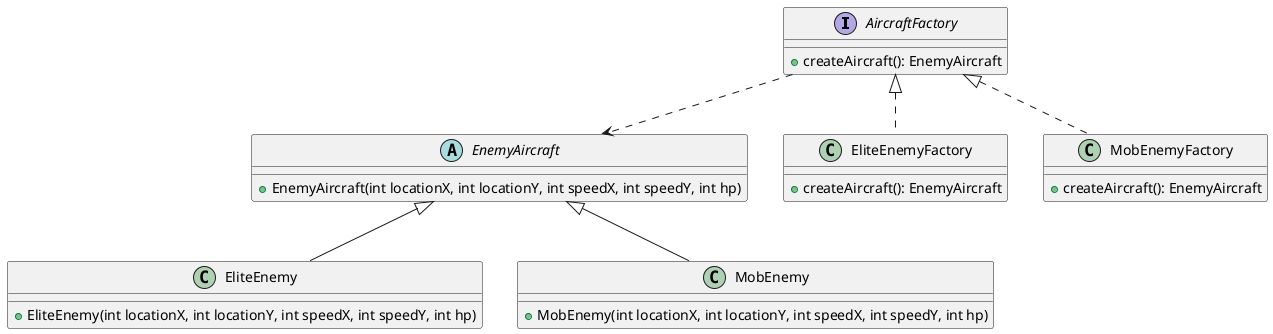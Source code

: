 @startuml
'https://plantuml.com/class-diagram

interface AircraftFactory {
    + createAircraft(): EnemyAircraft
}

abstract class EnemyAircraft
{
    + EnemyAircraft(int locationX, int locationY, int speedX, int speedY, int hp)

}

AircraftFactory ..> EnemyAircraft

class EliteEnemyFactory {
    + createAircraft(): EnemyAircraft
}

AircraftFactory <|.. EliteEnemyFactory

class MobEnemyFactory {
    + createAircraft(): EnemyAircraft
}

AircraftFactory <|.. MobEnemyFactory

class EliteEnemy {
    + EliteEnemy(int locationX, int locationY, int speedX, int speedY, int hp)
}

EnemyAircraft <|-- EliteEnemy

class MobEnemy {
    + MobEnemy(int locationX, int locationY, int speedX, int speedY, int hp)
}

EnemyAircraft <|-- MobEnemy

@enduml
